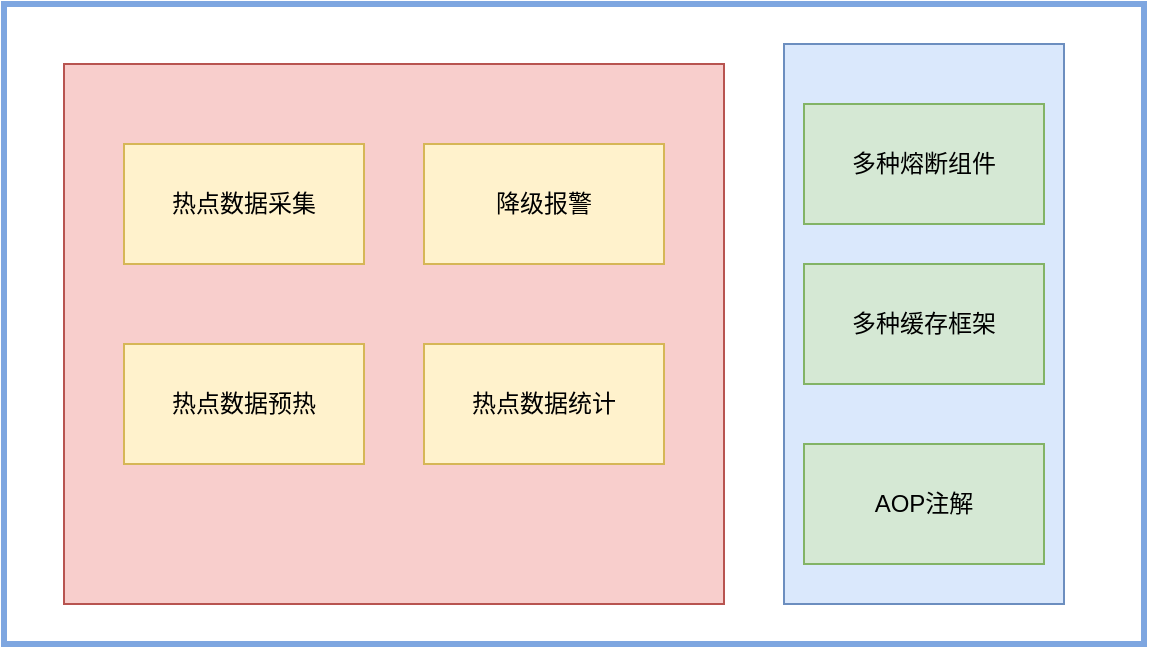 <mxfile version="14.6.13" type="github">
  <diagram id="hIRyk7SR7N8Y48fvBfT1" name="Page-1">
    <mxGraphModel dx="868" dy="394" grid="1" gridSize="10" guides="1" tooltips="1" connect="1" arrows="1" fold="1" page="1" pageScale="1" pageWidth="827" pageHeight="1169" math="0" shadow="0">
      <root>
        <mxCell id="0" />
        <mxCell id="1" parent="0" />
        <mxCell id="M1ACBHdoCcb5qu85m-RQ-12" value="" style="rounded=0;whiteSpace=wrap;html=1;strokeColor=#b85450;fillColor=#f8cecc;" vertex="1" parent="1">
          <mxGeometry x="210" y="100" width="330" height="270" as="geometry" />
        </mxCell>
        <mxCell id="M1ACBHdoCcb5qu85m-RQ-6" value="" style="rounded=0;whiteSpace=wrap;html=1;strokeColor=#6c8ebf;fillColor=#dae8fc;" vertex="1" parent="1">
          <mxGeometry x="570" y="90" width="140" height="280" as="geometry" />
        </mxCell>
        <mxCell id="M1ACBHdoCcb5qu85m-RQ-1" value="" style="rounded=0;whiteSpace=wrap;html=1;fillColor=none;strokeColor=#7EA6E0;strokeWidth=3;" vertex="1" parent="1">
          <mxGeometry x="180" y="70" width="570" height="320" as="geometry" />
        </mxCell>
        <mxCell id="M1ACBHdoCcb5qu85m-RQ-2" value="多种熔断组件" style="rounded=0;whiteSpace=wrap;html=1;strokeColor=#82b366;fillColor=#d5e8d4;" vertex="1" parent="1">
          <mxGeometry x="580" y="120" width="120" height="60" as="geometry" />
        </mxCell>
        <mxCell id="M1ACBHdoCcb5qu85m-RQ-3" value="多种缓存框架" style="rounded=0;whiteSpace=wrap;html=1;strokeColor=#82b366;fillColor=#d5e8d4;" vertex="1" parent="1">
          <mxGeometry x="580" y="200" width="120" height="60" as="geometry" />
        </mxCell>
        <mxCell id="M1ACBHdoCcb5qu85m-RQ-4" value="AOP注解" style="rounded=0;whiteSpace=wrap;html=1;strokeColor=#82b366;fillColor=#d5e8d4;" vertex="1" parent="1">
          <mxGeometry x="580" y="290" width="120" height="60" as="geometry" />
        </mxCell>
        <mxCell id="M1ACBHdoCcb5qu85m-RQ-7" value="热点数据采集" style="rounded=0;whiteSpace=wrap;html=1;fillColor=#fff2cc;strokeColor=#d6b656;" vertex="1" parent="1">
          <mxGeometry x="240" y="140" width="120" height="60" as="geometry" />
        </mxCell>
        <mxCell id="M1ACBHdoCcb5qu85m-RQ-9" value="降级报警" style="rounded=0;whiteSpace=wrap;html=1;fillColor=#fff2cc;strokeColor=#d6b656;" vertex="1" parent="1">
          <mxGeometry x="390" y="140" width="120" height="60" as="geometry" />
        </mxCell>
        <mxCell id="M1ACBHdoCcb5qu85m-RQ-10" value="热点数据预热" style="rounded=0;whiteSpace=wrap;html=1;fillColor=#fff2cc;strokeColor=#d6b656;" vertex="1" parent="1">
          <mxGeometry x="240" y="240" width="120" height="60" as="geometry" />
        </mxCell>
        <mxCell id="M1ACBHdoCcb5qu85m-RQ-11" value="热点数据统计" style="rounded=0;whiteSpace=wrap;html=1;fillColor=#fff2cc;strokeColor=#d6b656;" vertex="1" parent="1">
          <mxGeometry x="390" y="240" width="120" height="60" as="geometry" />
        </mxCell>
      </root>
    </mxGraphModel>
  </diagram>
</mxfile>
